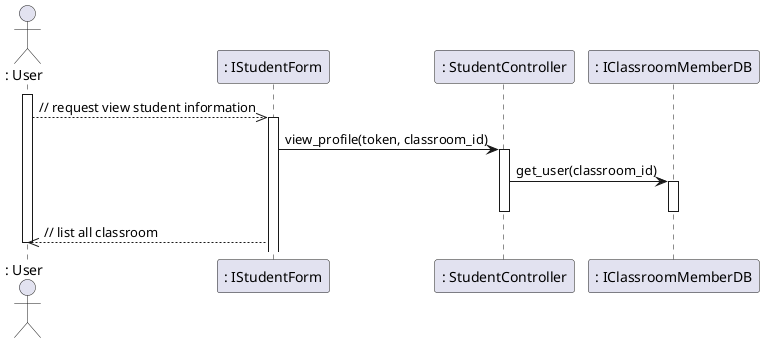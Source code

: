 @startuml viewStudent
actor ": User"
activate ": User"
": User" -->> ": IStudentForm": // request view student information
activate ": IStudentForm"
": IStudentForm" -> ": StudentController": view_profile(token, classroom_id)
activate ": StudentController"
": StudentController" -> ": IClassroomMemberDB": get_user(classroom_id)
activate ": IClassroomMemberDB"
deactivate ": IClassroomMemberDB"
deactivate ": StudentController"
": IStudentForm" -->> ": User": // list all classroom
deactivate ": User"

@enduml